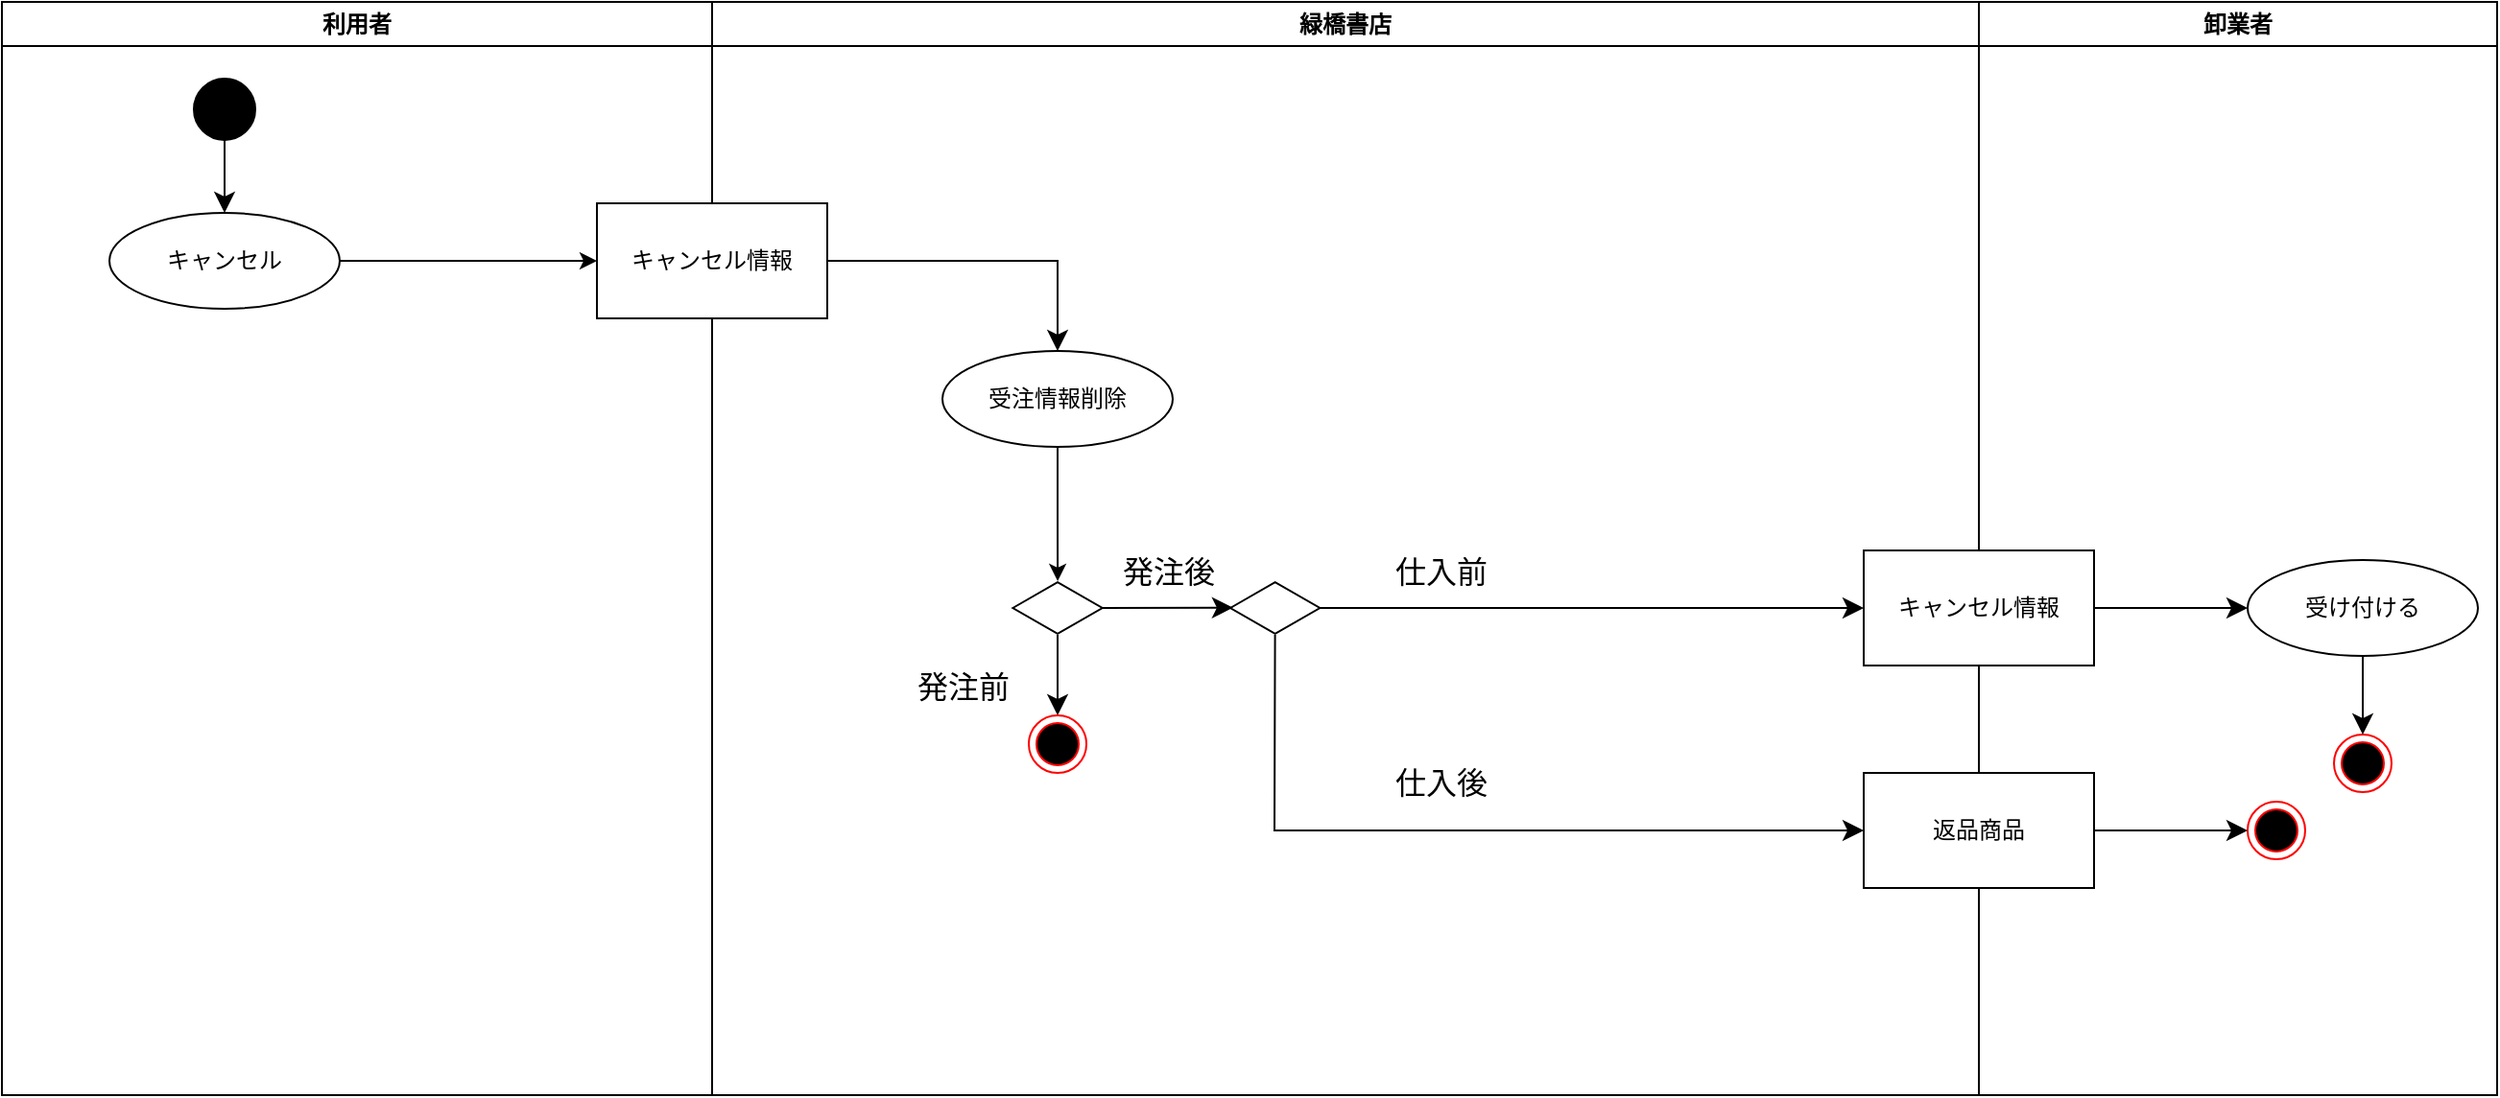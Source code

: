 <mxfile version="25.0.1">
  <diagram name="Page-1" id="e7e014a7-5840-1c2e-5031-d8a46d1fe8dd">
    <mxGraphModel dx="1434" dy="830" grid="1" gridSize="10" guides="1" tooltips="1" connect="1" arrows="1" fold="1" page="1" pageScale="1" pageWidth="1169" pageHeight="826" background="none" math="0" shadow="0">
      <root>
        <mxCell id="0" />
        <mxCell id="1" parent="0" />
        <mxCell id="3" value="緑橋書店" style="swimlane;whiteSpace=wrap" parent="1" vertex="1">
          <mxGeometry x="520" y="128" width="660" height="570" as="geometry" />
        </mxCell>
        <mxCell id="YJaA0Apkz5pPaF7p7Apm-7" style="edgeStyle=none;curved=1;rounded=0;orthogonalLoop=1;jettySize=auto;html=1;entryX=0.5;entryY=0;entryDx=0;entryDy=0;fontSize=12;startSize=8;endSize=8;" edge="1" parent="3" source="3t15xkN2beQYbxw-CW0i-47" target="hbq5OsQPG0b3n8SZfjyi-18">
          <mxGeometry relative="1" as="geometry" />
        </mxCell>
        <mxCell id="3t15xkN2beQYbxw-CW0i-47" value="" style="html=1;whiteSpace=wrap;aspect=fixed;shape=isoRectangle;" parent="3" vertex="1">
          <mxGeometry x="156.67" y="302" width="46.67" height="28" as="geometry" />
        </mxCell>
        <mxCell id="3t15xkN2beQYbxw-CW0i-51" value="発注前" style="text;strokeColor=none;fillColor=none;html=1;align=center;verticalAlign=middle;whiteSpace=wrap;rounded=0;fontSize=16;" parent="3" vertex="1">
          <mxGeometry x="101.17" y="342" width="60" height="30" as="geometry" />
        </mxCell>
        <mxCell id="3t15xkN2beQYbxw-CW0i-53" value="" style="html=1;whiteSpace=wrap;aspect=fixed;shape=isoRectangle;" parent="3" vertex="1">
          <mxGeometry x="270" y="302" width="46.67" height="28" as="geometry" />
        </mxCell>
        <mxCell id="3t15xkN2beQYbxw-CW0i-54" value="発注後" style="text;strokeColor=none;fillColor=none;html=1;align=center;verticalAlign=middle;whiteSpace=wrap;rounded=0;fontSize=16;" parent="3" vertex="1">
          <mxGeometry x="207.84" y="282" width="60" height="30" as="geometry" />
        </mxCell>
        <mxCell id="3t15xkN2beQYbxw-CW0i-64" value="仕入前" style="text;strokeColor=none;fillColor=none;html=1;align=center;verticalAlign=middle;whiteSpace=wrap;rounded=0;fontSize=16;" parent="3" vertex="1">
          <mxGeometry x="350" y="282" width="60" height="30" as="geometry" />
        </mxCell>
        <mxCell id="3t15xkN2beQYbxw-CW0i-77" value="仕入後" style="text;strokeColor=none;fillColor=none;html=1;align=center;verticalAlign=middle;whiteSpace=wrap;rounded=0;fontSize=16;" parent="3" vertex="1">
          <mxGeometry x="350" y="392" width="60" height="30" as="geometry" />
        </mxCell>
        <mxCell id="hbq5OsQPG0b3n8SZfjyi-12" value="受注情報削除" style="ellipse;whiteSpace=wrap;html=1;" parent="3" vertex="1">
          <mxGeometry x="120.0" y="182" width="120" height="50" as="geometry" />
        </mxCell>
        <mxCell id="hbq5OsQPG0b3n8SZfjyi-13" style="edgeStyle=orthogonalEdgeStyle;rounded=0;orthogonalLoop=1;jettySize=auto;html=1;exitX=0.5;exitY=1;exitDx=0;exitDy=0;" parent="3" source="hbq5OsQPG0b3n8SZfjyi-12" target="3t15xkN2beQYbxw-CW0i-47" edge="1">
          <mxGeometry relative="1" as="geometry">
            <mxPoint x="199.5" y="236.0" as="sourcePoint" />
            <mxPoint x="169.5" y="286" as="targetPoint" />
          </mxGeometry>
        </mxCell>
        <mxCell id="hbq5OsQPG0b3n8SZfjyi-18" value="" style="ellipse;html=1;shape=endState;fillColor=#000000;strokeColor=#ff0000;" parent="3" vertex="1">
          <mxGeometry x="165.01" y="372" width="30" height="30" as="geometry" />
        </mxCell>
        <mxCell id="YJaA0Apkz5pPaF7p7Apm-6" style="edgeStyle=none;curved=1;rounded=0;orthogonalLoop=1;jettySize=auto;html=1;entryX=0.031;entryY=0.495;entryDx=0;entryDy=0;entryPerimeter=0;fontSize=12;startSize=8;endSize=8;" edge="1" parent="3" source="3t15xkN2beQYbxw-CW0i-47" target="3t15xkN2beQYbxw-CW0i-53">
          <mxGeometry relative="1" as="geometry" />
        </mxCell>
        <mxCell id="YJaA0Apkz5pPaF7p7Apm-17" style="edgeStyle=none;curved=0;rounded=0;orthogonalLoop=1;jettySize=auto;html=1;fontSize=12;startSize=8;endSize=8;entryX=0.5;entryY=0;entryDx=0;entryDy=0;" edge="1" parent="3" source="3t15xkN2beQYbxw-CW0i-44" target="hbq5OsQPG0b3n8SZfjyi-12">
          <mxGeometry relative="1" as="geometry">
            <mxPoint x="200" y="142" as="targetPoint" />
            <Array as="points">
              <mxPoint x="180" y="135" />
            </Array>
          </mxGeometry>
        </mxCell>
        <mxCell id="2" value="利用者" style="swimlane;whiteSpace=wrap;strokeColor=default;" parent="1" vertex="1">
          <mxGeometry x="150" y="128" width="370" height="570" as="geometry" />
        </mxCell>
        <mxCell id="YJaA0Apkz5pPaF7p7Apm-18" style="edgeStyle=none;curved=1;rounded=0;orthogonalLoop=1;jettySize=auto;html=1;entryX=0.5;entryY=0;entryDx=0;entryDy=0;fontSize=12;startSize=8;endSize=8;" edge="1" parent="2" source="3t15xkN2beQYbxw-CW0i-80" target="hbq5OsQPG0b3n8SZfjyi-9">
          <mxGeometry relative="1" as="geometry" />
        </mxCell>
        <mxCell id="3t15xkN2beQYbxw-CW0i-80" value="" style="ellipse;whiteSpace=wrap;html=1;aspect=fixed;fillColor=#000000;" parent="2" vertex="1">
          <mxGeometry x="100" y="40" width="32" height="32" as="geometry" />
        </mxCell>
        <mxCell id="hbq5OsQPG0b3n8SZfjyi-9" value="キャンセル" style="ellipse;whiteSpace=wrap;html=1;" parent="2" vertex="1">
          <mxGeometry x="56" y="110" width="120" height="50" as="geometry" />
        </mxCell>
        <mxCell id="hbq5OsQPG0b3n8SZfjyi-10" style="edgeStyle=orthogonalEdgeStyle;rounded=0;orthogonalLoop=1;jettySize=auto;html=1;entryX=0;entryY=0.5;entryDx=0;entryDy=0;" parent="2" source="hbq5OsQPG0b3n8SZfjyi-9" target="3t15xkN2beQYbxw-CW0i-44" edge="1">
          <mxGeometry relative="1" as="geometry">
            <mxPoint x="250" y="135" as="targetPoint" />
          </mxGeometry>
        </mxCell>
        <mxCell id="3t15xkN2beQYbxw-CW0i-44" value="キャンセル情報" style="rounded=0;whiteSpace=wrap;html=1;" parent="2" vertex="1">
          <mxGeometry x="310" y="105" width="120" height="60" as="geometry" />
        </mxCell>
        <mxCell id="4" value="卸業者" style="swimlane;whiteSpace=wrap" parent="1" vertex="1">
          <mxGeometry x="1180" y="128" width="270" height="570" as="geometry" />
        </mxCell>
        <mxCell id="YJaA0Apkz5pPaF7p7Apm-11" value="" style="ellipse;html=1;shape=endState;fillColor=#000000;strokeColor=#ff0000;" vertex="1" parent="4">
          <mxGeometry x="185" y="382" width="30" height="30" as="geometry" />
        </mxCell>
        <mxCell id="YJaA0Apkz5pPaF7p7Apm-12" value="" style="ellipse;html=1;shape=endState;fillColor=#000000;strokeColor=#ff0000;" vertex="1" parent="4">
          <mxGeometry x="140" y="417" width="30" height="30" as="geometry" />
        </mxCell>
        <mxCell id="YJaA0Apkz5pPaF7p7Apm-15" style="edgeStyle=none;curved=1;rounded=0;orthogonalLoop=1;jettySize=auto;html=1;entryX=0.5;entryY=0;entryDx=0;entryDy=0;fontSize=12;startSize=8;endSize=8;" edge="1" parent="4" source="YJaA0Apkz5pPaF7p7Apm-13" target="YJaA0Apkz5pPaF7p7Apm-11">
          <mxGeometry relative="1" as="geometry" />
        </mxCell>
        <mxCell id="YJaA0Apkz5pPaF7p7Apm-13" value="受け付ける" style="ellipse;whiteSpace=wrap;html=1;" vertex="1" parent="4">
          <mxGeometry x="140" y="291" width="120" height="50" as="geometry" />
        </mxCell>
        <mxCell id="3t15xkN2beQYbxw-CW0i-66" value="返品商品" style="rounded=0;whiteSpace=wrap;html=1;" parent="4" vertex="1">
          <mxGeometry x="-60" y="402" width="120" height="60" as="geometry" />
        </mxCell>
        <mxCell id="YJaA0Apkz5pPaF7p7Apm-9" style="edgeStyle=none;curved=1;rounded=0;orthogonalLoop=1;jettySize=auto;html=1;fontSize=12;startSize=8;endSize=8;entryX=0;entryY=0.5;entryDx=0;entryDy=0;" edge="1" parent="4" source="3t15xkN2beQYbxw-CW0i-66" target="YJaA0Apkz5pPaF7p7Apm-12">
          <mxGeometry relative="1" as="geometry">
            <mxPoint x="140" y="432" as="targetPoint" />
            <Array as="points">
              <mxPoint x="100" y="432" />
            </Array>
          </mxGeometry>
        </mxCell>
        <mxCell id="3t15xkN2beQYbxw-CW0i-56" value="キャンセル情報" style="rounded=0;whiteSpace=wrap;html=1;" parent="4" vertex="1">
          <mxGeometry x="-60" y="286" width="120" height="60" as="geometry" />
        </mxCell>
        <mxCell id="YJaA0Apkz5pPaF7p7Apm-14" style="edgeStyle=none;curved=1;rounded=0;orthogonalLoop=1;jettySize=auto;html=1;entryX=0;entryY=0.5;entryDx=0;entryDy=0;fontSize=12;startSize=8;endSize=8;" edge="1" parent="4" source="3t15xkN2beQYbxw-CW0i-56" target="YJaA0Apkz5pPaF7p7Apm-13">
          <mxGeometry relative="1" as="geometry" />
        </mxCell>
        <mxCell id="YJaA0Apkz5pPaF7p7Apm-8" style="edgeStyle=none;curved=1;rounded=0;orthogonalLoop=1;jettySize=auto;html=1;fontSize=12;startSize=8;endSize=8;entryX=0;entryY=0.5;entryDx=0;entryDy=0;" edge="1" parent="1" source="3t15xkN2beQYbxw-CW0i-53" target="3t15xkN2beQYbxw-CW0i-56">
          <mxGeometry relative="1" as="geometry">
            <mxPoint x="1110" y="440" as="targetPoint" />
          </mxGeometry>
        </mxCell>
        <mxCell id="YJaA0Apkz5pPaF7p7Apm-19" style="edgeStyle=none;curved=0;rounded=0;orthogonalLoop=1;jettySize=auto;html=1;fontSize=12;startSize=8;endSize=8;entryX=0;entryY=0.5;entryDx=0;entryDy=0;" edge="1" parent="1" source="3t15xkN2beQYbxw-CW0i-53" target="3t15xkN2beQYbxw-CW0i-66">
          <mxGeometry relative="1" as="geometry">
            <mxPoint x="840" y="590" as="targetPoint" />
            <Array as="points">
              <mxPoint x="813" y="560" />
            </Array>
          </mxGeometry>
        </mxCell>
      </root>
    </mxGraphModel>
  </diagram>
</mxfile>
